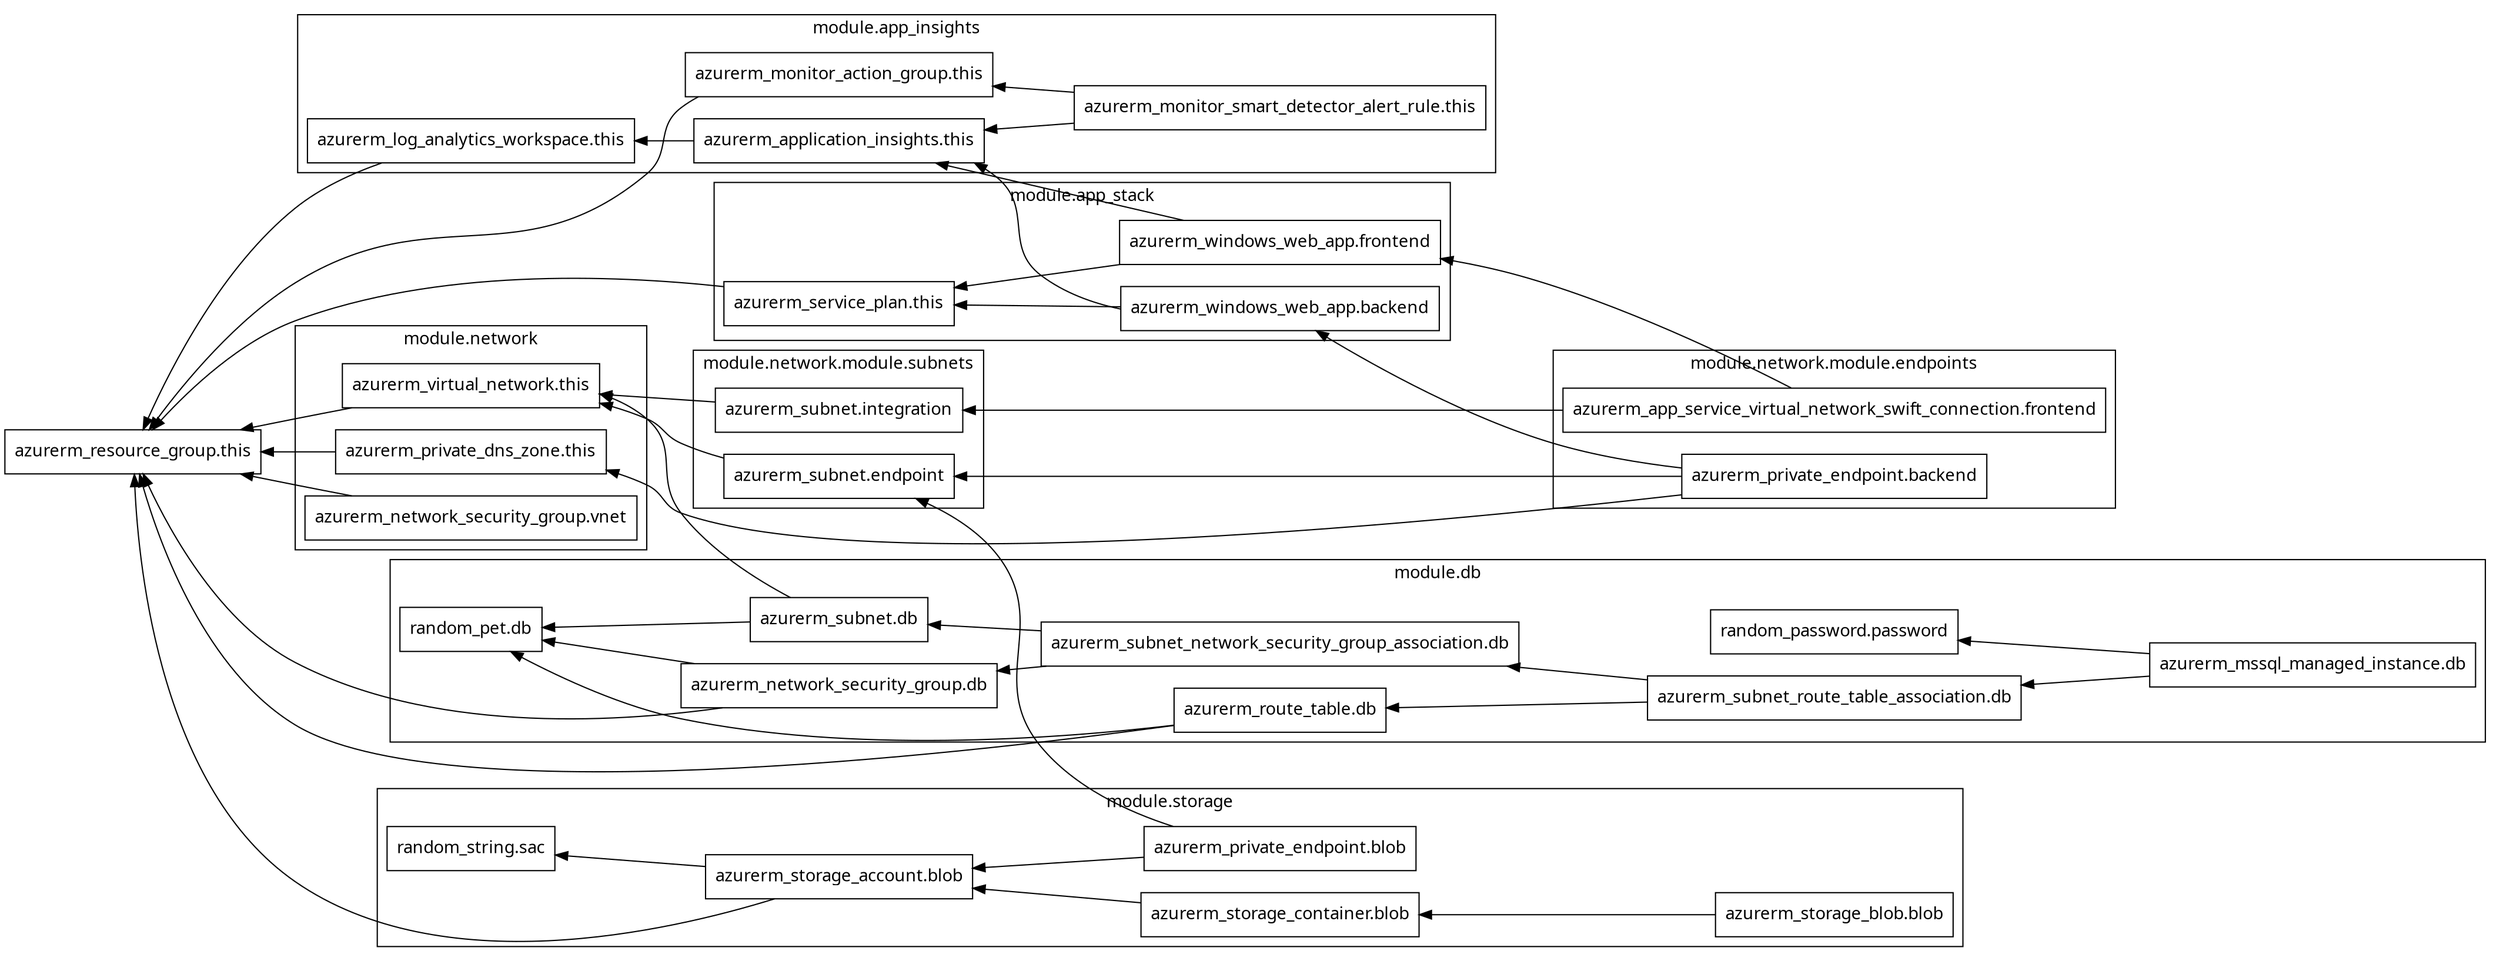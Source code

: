 digraph G {
  rankdir = "RL";
  node [shape = rect, fontname = "sans-serif"];
  "azurerm_resource_group.this" [label="azurerm_resource_group.this"];
  subgraph "cluster_module.app_insights" {
    label = "module.app_insights"
    fontname = "sans-serif"
    "module.app_insights.azurerm_application_insights.this" [label="azurerm_application_insights.this"];
    "module.app_insights.azurerm_log_analytics_workspace.this" [label="azurerm_log_analytics_workspace.this"];
    "module.app_insights.azurerm_monitor_action_group.this" [label="azurerm_monitor_action_group.this"];
    "module.app_insights.azurerm_monitor_smart_detector_alert_rule.this" [label="azurerm_monitor_smart_detector_alert_rule.this"];
  }
  subgraph "cluster_module.app_stack" {
    label = "module.app_stack"
    fontname = "sans-serif"
    "module.app_stack.azurerm_service_plan.this" [label="azurerm_service_plan.this"];
    "module.app_stack.azurerm_windows_web_app.backend" [label="azurerm_windows_web_app.backend"];
    "module.app_stack.azurerm_windows_web_app.frontend" [label="azurerm_windows_web_app.frontend"];
  }
  subgraph "cluster_module.db" {
    label = "module.db"
    fontname = "sans-serif"
    "module.db.azurerm_mssql_managed_instance.db" [label="azurerm_mssql_managed_instance.db"];
    "module.db.azurerm_network_security_group.db" [label="azurerm_network_security_group.db"];
    "module.db.azurerm_route_table.db" [label="azurerm_route_table.db"];
    "module.db.azurerm_subnet.db" [label="azurerm_subnet.db"];
    "module.db.azurerm_subnet_network_security_group_association.db" [label="azurerm_subnet_network_security_group_association.db"];
    "module.db.azurerm_subnet_route_table_association.db" [label="azurerm_subnet_route_table_association.db"];
    "module.db.random_password.password" [label="random_password.password"];
    "module.db.random_pet.db" [label="random_pet.db"];
  }
  subgraph "cluster_module.network" {
    label = "module.network"
    fontname = "sans-serif"
    "module.network.azurerm_network_security_group.vnet" [label="azurerm_network_security_group.vnet"];
    "module.network.azurerm_private_dns_zone.this" [label="azurerm_private_dns_zone.this"];
    "module.network.azurerm_virtual_network.this" [label="azurerm_virtual_network.this"];
  }
  subgraph "cluster_module.network.module.endpoints" {
    label = "module.network.module.endpoints"
    fontname = "sans-serif"
    "module.network.module.endpoints.azurerm_app_service_virtual_network_swift_connection.frontend" [label="azurerm_app_service_virtual_network_swift_connection.frontend"];
    "module.network.module.endpoints.azurerm_private_endpoint.backend" [label="azurerm_private_endpoint.backend"];
  }
  subgraph "cluster_module.network.module.subnets" {
    label = "module.network.module.subnets"
    fontname = "sans-serif"
    "module.network.module.subnets.azurerm_subnet.endpoint" [label="azurerm_subnet.endpoint"];
    "module.network.module.subnets.azurerm_subnet.integration" [label="azurerm_subnet.integration"];
  }
  subgraph "cluster_module.storage" {
    label = "module.storage"
    fontname = "sans-serif"
    "module.storage.azurerm_private_endpoint.blob" [label="azurerm_private_endpoint.blob"];
    "module.storage.azurerm_storage_account.blob" [label="azurerm_storage_account.blob"];
    "module.storage.azurerm_storage_blob.blob" [label="azurerm_storage_blob.blob"];
    "module.storage.azurerm_storage_container.blob" [label="azurerm_storage_container.blob"];
    "module.storage.random_string.sac" [label="random_string.sac"];
  }
  "module.app_insights.azurerm_application_insights.this" -> "module.app_insights.azurerm_log_analytics_workspace.this";
  "module.app_insights.azurerm_log_analytics_workspace.this" -> "azurerm_resource_group.this";
  "module.app_insights.azurerm_monitor_action_group.this" -> "azurerm_resource_group.this";
  "module.app_insights.azurerm_monitor_smart_detector_alert_rule.this" -> "module.app_insights.azurerm_application_insights.this";
  "module.app_insights.azurerm_monitor_smart_detector_alert_rule.this" -> "module.app_insights.azurerm_monitor_action_group.this";
  "module.app_stack.azurerm_service_plan.this" -> "azurerm_resource_group.this";
  "module.app_stack.azurerm_windows_web_app.backend" -> "module.app_insights.azurerm_application_insights.this";
  "module.app_stack.azurerm_windows_web_app.backend" -> "module.app_stack.azurerm_service_plan.this";
  "module.app_stack.azurerm_windows_web_app.frontend" -> "module.app_insights.azurerm_application_insights.this";
  "module.app_stack.azurerm_windows_web_app.frontend" -> "module.app_stack.azurerm_service_plan.this";
  "module.db.azurerm_mssql_managed_instance.db" -> "module.db.azurerm_subnet_route_table_association.db";
  "module.db.azurerm_mssql_managed_instance.db" -> "module.db.random_password.password";
  "module.db.azurerm_network_security_group.db" -> "azurerm_resource_group.this";
  "module.db.azurerm_network_security_group.db" -> "module.db.random_pet.db";
  "module.db.azurerm_route_table.db" -> "azurerm_resource_group.this";
  "module.db.azurerm_route_table.db" -> "module.db.random_pet.db";
  "module.db.azurerm_subnet.db" -> "module.db.random_pet.db";
  "module.db.azurerm_subnet.db" -> "module.network.azurerm_virtual_network.this";
  "module.db.azurerm_subnet_network_security_group_association.db" -> "module.db.azurerm_network_security_group.db";
  "module.db.azurerm_subnet_network_security_group_association.db" -> "module.db.azurerm_subnet.db";
  "module.db.azurerm_subnet_route_table_association.db" -> "module.db.azurerm_route_table.db";
  "module.db.azurerm_subnet_route_table_association.db" -> "module.db.azurerm_subnet_network_security_group_association.db";
  "module.network.azurerm_network_security_group.vnet" -> "azurerm_resource_group.this";
  "module.network.azurerm_private_dns_zone.this" -> "azurerm_resource_group.this";
  "module.network.azurerm_virtual_network.this" -> "azurerm_resource_group.this";
  "module.network.module.endpoints.azurerm_app_service_virtual_network_swift_connection.frontend" -> "module.app_stack.azurerm_windows_web_app.frontend";
  "module.network.module.endpoints.azurerm_app_service_virtual_network_swift_connection.frontend" -> "module.network.module.subnets.azurerm_subnet.integration";
  "module.network.module.endpoints.azurerm_private_endpoint.backend" -> "module.app_stack.azurerm_windows_web_app.backend";
  "module.network.module.endpoints.azurerm_private_endpoint.backend" -> "module.network.azurerm_private_dns_zone.this";
  "module.network.module.endpoints.azurerm_private_endpoint.backend" -> "module.network.module.subnets.azurerm_subnet.endpoint";
  "module.network.module.subnets.azurerm_subnet.endpoint" -> "module.network.azurerm_virtual_network.this";
  "module.network.module.subnets.azurerm_subnet.integration" -> "module.network.azurerm_virtual_network.this";
  "module.storage.azurerm_private_endpoint.blob" -> "module.network.module.subnets.azurerm_subnet.endpoint";
  "module.storage.azurerm_private_endpoint.blob" -> "module.storage.azurerm_storage_account.blob";
  "module.storage.azurerm_storage_account.blob" -> "azurerm_resource_group.this";
  "module.storage.azurerm_storage_account.blob" -> "module.storage.random_string.sac";
  "module.storage.azurerm_storage_blob.blob" -> "module.storage.azurerm_storage_container.blob";
  "module.storage.azurerm_storage_container.blob" -> "module.storage.azurerm_storage_account.blob";
}
